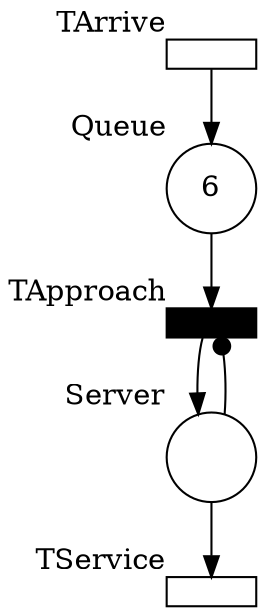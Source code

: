 digraph {
	node [forcelabels=true]
	Queue [label=6 fixedsize=true height=0.6 shape=circle width=0.6 xlabel=Queue]
	Server [label="" fixedsize=true height=0.6 shape=circle width=0.6 xlabel=Server]
	TArrive [label="" color=black fixedsize=true height=0.2 shape=rectangle width=0.6 xlabel=TArrive]
	TArrive -> Queue
	TApproach [label="" color=black fixedsize=true height=0.2 shape=rectangle style=filled width=0.6 xlabel=TApproach]
	Queue -> TApproach
	TApproach -> Server
	Server -> TApproach [arrowhead=dot]
	TService [label="" color=black fixedsize=true height=0.2 shape=rectangle width=0.6 xlabel=TService]
	Server -> TService
}
